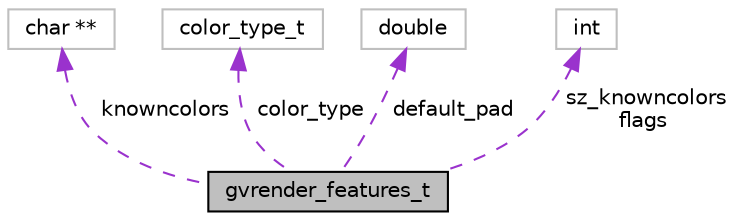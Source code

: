 digraph "gvrender_features_t"
{
  bgcolor="transparent";
  edge [fontname="Helvetica",fontsize="10",labelfontname="Helvetica",labelfontsize="10"];
  node [fontname="Helvetica",fontsize="10",shape=record];
  Node1 [label="gvrender_features_t",height=0.2,width=0.4,color="black", fillcolor="grey75", style="filled", fontcolor="black"];
  Node2 -> Node1 [dir="back",color="darkorchid3",fontsize="10",style="dashed",label=" knowncolors" ,fontname="Helvetica"];
  Node2 [label="char **",height=0.2,width=0.4,color="grey75"];
  Node3 -> Node1 [dir="back",color="darkorchid3",fontsize="10",style="dashed",label=" color_type" ,fontname="Helvetica"];
  Node3 [label="color_type_t",height=0.2,width=0.4,color="grey75"];
  Node4 -> Node1 [dir="back",color="darkorchid3",fontsize="10",style="dashed",label=" default_pad" ,fontname="Helvetica"];
  Node4 [label="double",height=0.2,width=0.4,color="grey75"];
  Node5 -> Node1 [dir="back",color="darkorchid3",fontsize="10",style="dashed",label=" sz_knowncolors\nflags" ,fontname="Helvetica"];
  Node5 [label="int",height=0.2,width=0.4,color="grey75"];
}
